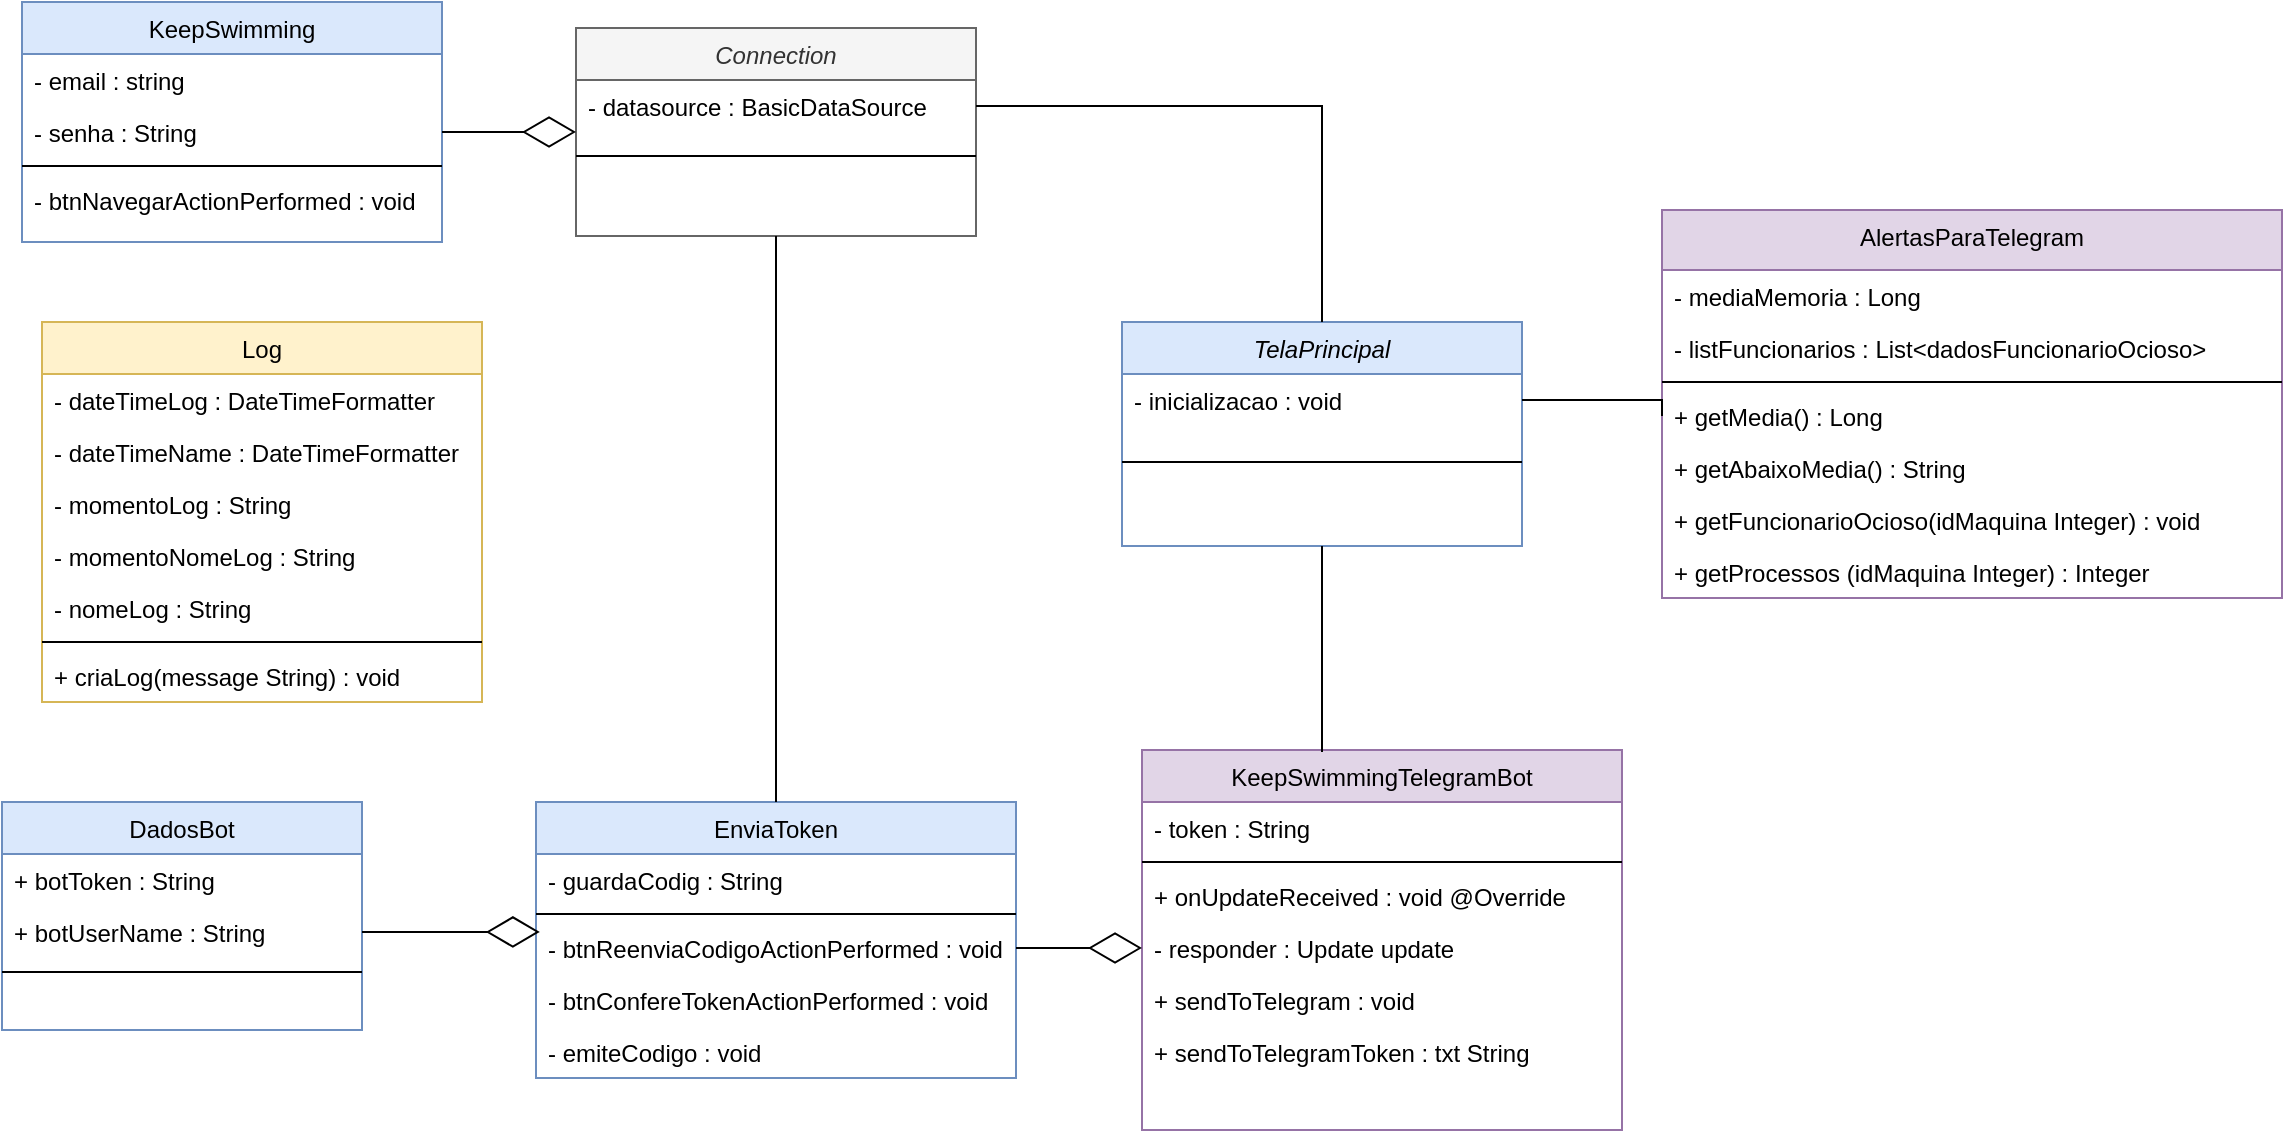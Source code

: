 <mxfile version="18.1.3" type="github">
  <diagram id="C5RBs43oDa-KdzZeNtuy" name="Page-1">
    <mxGraphModel dx="2208" dy="802" grid="1" gridSize="10" guides="1" tooltips="1" connect="1" arrows="1" fold="1" page="1" pageScale="1" pageWidth="827" pageHeight="1169" math="0" shadow="0">
      <root>
        <mxCell id="WIyWlLk6GJQsqaUBKTNV-0" />
        <mxCell id="WIyWlLk6GJQsqaUBKTNV-1" parent="WIyWlLk6GJQsqaUBKTNV-0" />
        <mxCell id="zkfFHV4jXpPFQw0GAbJ--0" value="Connection" style="swimlane;fontStyle=2;align=center;verticalAlign=top;childLayout=stackLayout;horizontal=1;startSize=26;horizontalStack=0;resizeParent=1;resizeLast=0;collapsible=1;marginBottom=0;rounded=0;shadow=0;strokeWidth=1;fillColor=#f5f5f5;fontColor=#333333;strokeColor=#666666;" parent="WIyWlLk6GJQsqaUBKTNV-1" vertex="1">
          <mxGeometry x="-413" y="53" width="200" height="104" as="geometry">
            <mxRectangle x="230" y="140" width="160" height="26" as="alternateBounds" />
          </mxGeometry>
        </mxCell>
        <mxCell id="zkfFHV4jXpPFQw0GAbJ--1" value="- datasource : BasicDataSource" style="text;align=left;verticalAlign=top;spacingLeft=4;spacingRight=4;overflow=hidden;rotatable=0;points=[[0,0.5],[1,0.5]];portConstraint=eastwest;" parent="zkfFHV4jXpPFQw0GAbJ--0" vertex="1">
          <mxGeometry y="26" width="200" height="26" as="geometry" />
        </mxCell>
        <mxCell id="zkfFHV4jXpPFQw0GAbJ--4" value="" style="line;html=1;strokeWidth=1;align=left;verticalAlign=middle;spacingTop=-1;spacingLeft=3;spacingRight=3;rotatable=0;labelPosition=right;points=[];portConstraint=eastwest;" parent="zkfFHV4jXpPFQw0GAbJ--0" vertex="1">
          <mxGeometry y="52" width="200" height="24" as="geometry" />
        </mxCell>
        <mxCell id="zkfFHV4jXpPFQw0GAbJ--6" value="EnviaToken" style="swimlane;fontStyle=0;align=center;verticalAlign=top;childLayout=stackLayout;horizontal=1;startSize=26;horizontalStack=0;resizeParent=1;resizeLast=0;collapsible=1;marginBottom=0;rounded=0;shadow=0;strokeWidth=1;fillColor=#dae8fc;strokeColor=#6c8ebf;" parent="WIyWlLk6GJQsqaUBKTNV-1" vertex="1">
          <mxGeometry x="-433" y="440" width="240" height="138" as="geometry">
            <mxRectangle x="130" y="380" width="160" height="26" as="alternateBounds" />
          </mxGeometry>
        </mxCell>
        <mxCell id="zkfFHV4jXpPFQw0GAbJ--7" value="- guardaCodig : String" style="text;align=left;verticalAlign=top;spacingLeft=4;spacingRight=4;overflow=hidden;rotatable=0;points=[[0,0.5],[1,0.5]];portConstraint=eastwest;" parent="zkfFHV4jXpPFQw0GAbJ--6" vertex="1">
          <mxGeometry y="26" width="240" height="26" as="geometry" />
        </mxCell>
        <mxCell id="zkfFHV4jXpPFQw0GAbJ--9" value="" style="line;html=1;strokeWidth=1;align=left;verticalAlign=middle;spacingTop=-1;spacingLeft=3;spacingRight=3;rotatable=0;labelPosition=right;points=[];portConstraint=eastwest;" parent="zkfFHV4jXpPFQw0GAbJ--6" vertex="1">
          <mxGeometry y="52" width="240" height="8" as="geometry" />
        </mxCell>
        <mxCell id="zkfFHV4jXpPFQw0GAbJ--11" value="- btnReenviaCodigoActionPerformed : void&#xa;" style="text;align=left;verticalAlign=top;spacingLeft=4;spacingRight=4;overflow=hidden;rotatable=0;points=[[0,0.5],[1,0.5]];portConstraint=eastwest;" parent="zkfFHV4jXpPFQw0GAbJ--6" vertex="1">
          <mxGeometry y="60" width="240" height="26" as="geometry" />
        </mxCell>
        <mxCell id="9om1W-aeIpIk0Kfcta7R-9" value="- btnConfereTokenActionPerformed : void" style="text;align=left;verticalAlign=top;spacingLeft=4;spacingRight=4;overflow=hidden;rotatable=0;points=[[0,0.5],[1,0.5]];portConstraint=eastwest;" parent="zkfFHV4jXpPFQw0GAbJ--6" vertex="1">
          <mxGeometry y="86" width="240" height="26" as="geometry" />
        </mxCell>
        <mxCell id="9om1W-aeIpIk0Kfcta7R-10" value="- emiteCodigo : void" style="text;align=left;verticalAlign=top;spacingLeft=4;spacingRight=4;overflow=hidden;rotatable=0;points=[[0,0.5],[1,0.5]];portConstraint=eastwest;" parent="zkfFHV4jXpPFQw0GAbJ--6" vertex="1">
          <mxGeometry y="112" width="240" height="26" as="geometry" />
        </mxCell>
        <mxCell id="zkfFHV4jXpPFQw0GAbJ--17" value="DadosBot" style="swimlane;fontStyle=0;align=center;verticalAlign=top;childLayout=stackLayout;horizontal=1;startSize=26;horizontalStack=0;resizeParent=1;resizeLast=0;collapsible=1;marginBottom=0;rounded=0;shadow=0;strokeWidth=1;fillColor=#dae8fc;strokeColor=#6c8ebf;" parent="WIyWlLk6GJQsqaUBKTNV-1" vertex="1">
          <mxGeometry x="-700" y="440" width="180" height="114" as="geometry">
            <mxRectangle x="550" y="140" width="160" height="26" as="alternateBounds" />
          </mxGeometry>
        </mxCell>
        <mxCell id="zkfFHV4jXpPFQw0GAbJ--18" value="+ botToken : String" style="text;align=left;verticalAlign=top;spacingLeft=4;spacingRight=4;overflow=hidden;rotatable=0;points=[[0,0.5],[1,0.5]];portConstraint=eastwest;" parent="zkfFHV4jXpPFQw0GAbJ--17" vertex="1">
          <mxGeometry y="26" width="180" height="26" as="geometry" />
        </mxCell>
        <mxCell id="zkfFHV4jXpPFQw0GAbJ--19" value="+ botUserName : String" style="text;align=left;verticalAlign=top;spacingLeft=4;spacingRight=4;overflow=hidden;rotatable=0;points=[[0,0.5],[1,0.5]];portConstraint=eastwest;rounded=0;shadow=0;html=0;" parent="zkfFHV4jXpPFQw0GAbJ--17" vertex="1">
          <mxGeometry y="52" width="180" height="26" as="geometry" />
        </mxCell>
        <mxCell id="zkfFHV4jXpPFQw0GAbJ--23" value="" style="line;html=1;strokeWidth=1;align=left;verticalAlign=middle;spacingTop=-1;spacingLeft=3;spacingRight=3;rotatable=0;labelPosition=right;points=[];portConstraint=eastwest;" parent="zkfFHV4jXpPFQw0GAbJ--17" vertex="1">
          <mxGeometry y="78" width="180" height="14" as="geometry" />
        </mxCell>
        <mxCell id="9om1W-aeIpIk0Kfcta7R-0" value="KeepSwimming" style="swimlane;fontStyle=0;align=center;verticalAlign=top;childLayout=stackLayout;horizontal=1;startSize=26;horizontalStack=0;resizeParent=1;resizeLast=0;collapsible=1;marginBottom=0;rounded=0;shadow=0;strokeWidth=1;fillColor=#dae8fc;strokeColor=#6c8ebf;" parent="WIyWlLk6GJQsqaUBKTNV-1" vertex="1">
          <mxGeometry x="-690" y="40" width="210" height="120" as="geometry">
            <mxRectangle x="340" y="380" width="170" height="26" as="alternateBounds" />
          </mxGeometry>
        </mxCell>
        <mxCell id="9om1W-aeIpIk0Kfcta7R-1" value="- email : string" style="text;align=left;verticalAlign=top;spacingLeft=4;spacingRight=4;overflow=hidden;rotatable=0;points=[[0,0.5],[1,0.5]];portConstraint=eastwest;" parent="9om1W-aeIpIk0Kfcta7R-0" vertex="1">
          <mxGeometry y="26" width="210" height="26" as="geometry" />
        </mxCell>
        <mxCell id="9om1W-aeIpIk0Kfcta7R-23" value="- senha : String" style="text;align=left;verticalAlign=top;spacingLeft=4;spacingRight=4;overflow=hidden;rotatable=0;points=[[0,0.5],[1,0.5]];portConstraint=eastwest;" parent="9om1W-aeIpIk0Kfcta7R-0" vertex="1">
          <mxGeometry y="52" width="210" height="26" as="geometry" />
        </mxCell>
        <mxCell id="9om1W-aeIpIk0Kfcta7R-2" value="" style="line;html=1;strokeWidth=1;align=left;verticalAlign=middle;spacingTop=-1;spacingLeft=3;spacingRight=3;rotatable=0;labelPosition=right;points=[];portConstraint=eastwest;" parent="9om1W-aeIpIk0Kfcta7R-0" vertex="1">
          <mxGeometry y="78" width="210" height="8" as="geometry" />
        </mxCell>
        <mxCell id="9om1W-aeIpIk0Kfcta7R-24" value="- btnNavegarActionPerformed : void" style="text;align=left;verticalAlign=top;spacingLeft=4;spacingRight=4;overflow=hidden;rotatable=0;points=[[0,0.5],[1,0.5]];portConstraint=eastwest;" parent="9om1W-aeIpIk0Kfcta7R-0" vertex="1">
          <mxGeometry y="86" width="210" height="26" as="geometry" />
        </mxCell>
        <mxCell id="9om1W-aeIpIk0Kfcta7R-26" value="KeepSwimmingTelegramBot" style="swimlane;fontStyle=0;align=center;verticalAlign=top;childLayout=stackLayout;horizontal=1;startSize=26;horizontalStack=0;resizeParent=1;resizeLast=0;collapsible=1;marginBottom=0;rounded=0;shadow=0;strokeWidth=1;fillColor=#e1d5e7;strokeColor=#9673a6;" parent="WIyWlLk6GJQsqaUBKTNV-1" vertex="1">
          <mxGeometry x="-130" y="414" width="240" height="190" as="geometry">
            <mxRectangle x="130" y="380" width="160" height="26" as="alternateBounds" />
          </mxGeometry>
        </mxCell>
        <mxCell id="9om1W-aeIpIk0Kfcta7R-32" value="- token : String" style="text;align=left;verticalAlign=top;spacingLeft=4;spacingRight=4;overflow=hidden;rotatable=0;points=[[0,0.5],[1,0.5]];portConstraint=eastwest;" parent="9om1W-aeIpIk0Kfcta7R-26" vertex="1">
          <mxGeometry y="26" width="240" height="26" as="geometry" />
        </mxCell>
        <mxCell id="9om1W-aeIpIk0Kfcta7R-28" value="" style="line;html=1;strokeWidth=1;align=left;verticalAlign=middle;spacingTop=-1;spacingLeft=3;spacingRight=3;rotatable=0;labelPosition=right;points=[];portConstraint=eastwest;" parent="9om1W-aeIpIk0Kfcta7R-26" vertex="1">
          <mxGeometry y="52" width="240" height="8" as="geometry" />
        </mxCell>
        <mxCell id="9om1W-aeIpIk0Kfcta7R-29" value="+ onUpdateReceived : void @Override" style="text;align=left;verticalAlign=top;spacingLeft=4;spacingRight=4;overflow=hidden;rotatable=0;points=[[0,0.5],[1,0.5]];portConstraint=eastwest;" parent="9om1W-aeIpIk0Kfcta7R-26" vertex="1">
          <mxGeometry y="60" width="240" height="26" as="geometry" />
        </mxCell>
        <mxCell id="9om1W-aeIpIk0Kfcta7R-30" value="- responder : Update update" style="text;align=left;verticalAlign=top;spacingLeft=4;spacingRight=4;overflow=hidden;rotatable=0;points=[[0,0.5],[1,0.5]];portConstraint=eastwest;" parent="9om1W-aeIpIk0Kfcta7R-26" vertex="1">
          <mxGeometry y="86" width="240" height="26" as="geometry" />
        </mxCell>
        <mxCell id="9om1W-aeIpIk0Kfcta7R-31" value="+ sendToTelegram : void" style="text;align=left;verticalAlign=top;spacingLeft=4;spacingRight=4;overflow=hidden;rotatable=0;points=[[0,0.5],[1,0.5]];portConstraint=eastwest;" parent="9om1W-aeIpIk0Kfcta7R-26" vertex="1">
          <mxGeometry y="112" width="240" height="26" as="geometry" />
        </mxCell>
        <mxCell id="9om1W-aeIpIk0Kfcta7R-33" value="+ sendToTelegramToken : txt String" style="text;align=left;verticalAlign=top;spacingLeft=4;spacingRight=4;overflow=hidden;rotatable=0;points=[[0,0.5],[1,0.5]];portConstraint=eastwest;" parent="9om1W-aeIpIk0Kfcta7R-26" vertex="1">
          <mxGeometry y="138" width="240" height="26" as="geometry" />
        </mxCell>
        <mxCell id="9om1W-aeIpIk0Kfcta7R-34" value="TelaPrincipal" style="swimlane;fontStyle=2;align=center;verticalAlign=top;childLayout=stackLayout;horizontal=1;startSize=26;horizontalStack=0;resizeParent=1;resizeLast=0;collapsible=1;marginBottom=0;rounded=0;shadow=0;strokeWidth=1;fillColor=#dae8fc;strokeColor=#6c8ebf;" parent="WIyWlLk6GJQsqaUBKTNV-1" vertex="1">
          <mxGeometry x="-140" y="200" width="200" height="112" as="geometry">
            <mxRectangle x="230" y="140" width="160" height="26" as="alternateBounds" />
          </mxGeometry>
        </mxCell>
        <mxCell id="9om1W-aeIpIk0Kfcta7R-35" value="- inicializacao : void" style="text;align=left;verticalAlign=top;spacingLeft=4;spacingRight=4;overflow=hidden;rotatable=0;points=[[0,0.5],[1,0.5]];portConstraint=eastwest;" parent="9om1W-aeIpIk0Kfcta7R-34" vertex="1">
          <mxGeometry y="26" width="200" height="26" as="geometry" />
        </mxCell>
        <mxCell id="9om1W-aeIpIk0Kfcta7R-36" value="" style="line;html=1;strokeWidth=1;align=left;verticalAlign=middle;spacingTop=-1;spacingLeft=3;spacingRight=3;rotatable=0;labelPosition=right;points=[];portConstraint=eastwest;" parent="9om1W-aeIpIk0Kfcta7R-34" vertex="1">
          <mxGeometry y="52" width="200" height="36" as="geometry" />
        </mxCell>
        <mxCell id="SNymxPdwUcIWJtr3EyHk-0" value="AlertasParaTelegram" style="swimlane;fontStyle=0;align=center;verticalAlign=top;childLayout=stackLayout;horizontal=1;startSize=30;horizontalStack=0;resizeParent=1;resizeLast=0;collapsible=1;marginBottom=0;rounded=0;shadow=0;strokeWidth=1;fillColor=#e1d5e7;strokeColor=#9673a6;" parent="WIyWlLk6GJQsqaUBKTNV-1" vertex="1">
          <mxGeometry x="130" y="144" width="310" height="194" as="geometry">
            <mxRectangle x="130" y="380" width="160" height="26" as="alternateBounds" />
          </mxGeometry>
        </mxCell>
        <mxCell id="SNymxPdwUcIWJtr3EyHk-1" value="- mediaMemoria : Long" style="text;align=left;verticalAlign=top;spacingLeft=4;spacingRight=4;overflow=hidden;rotatable=0;points=[[0,0.5],[1,0.5]];portConstraint=eastwest;" parent="SNymxPdwUcIWJtr3EyHk-0" vertex="1">
          <mxGeometry y="30" width="310" height="26" as="geometry" />
        </mxCell>
        <mxCell id="SNymxPdwUcIWJtr3EyHk-2" value="- listFuncionarios : List&lt;dadosFuncionarioOcioso&gt;&#xa; " style="text;align=left;verticalAlign=top;spacingLeft=4;spacingRight=4;overflow=hidden;rotatable=0;points=[[0,0.5],[1,0.5]];portConstraint=eastwest;" parent="SNymxPdwUcIWJtr3EyHk-0" vertex="1">
          <mxGeometry y="56" width="310" height="26" as="geometry" />
        </mxCell>
        <mxCell id="SNymxPdwUcIWJtr3EyHk-4" value="" style="line;html=1;strokeWidth=1;align=left;verticalAlign=middle;spacingTop=-1;spacingLeft=3;spacingRight=3;rotatable=0;labelPosition=right;points=[];portConstraint=eastwest;" parent="SNymxPdwUcIWJtr3EyHk-0" vertex="1">
          <mxGeometry y="82" width="310" height="8" as="geometry" />
        </mxCell>
        <mxCell id="SNymxPdwUcIWJtr3EyHk-5" value="+ getMedia() : Long" style="text;align=left;verticalAlign=top;spacingLeft=4;spacingRight=4;overflow=hidden;rotatable=0;points=[[0,0.5],[1,0.5]];portConstraint=eastwest;" parent="SNymxPdwUcIWJtr3EyHk-0" vertex="1">
          <mxGeometry y="90" width="310" height="26" as="geometry" />
        </mxCell>
        <mxCell id="SNymxPdwUcIWJtr3EyHk-8" value="+ getAbaixoMedia() : String" style="text;align=left;verticalAlign=top;spacingLeft=4;spacingRight=4;overflow=hidden;rotatable=0;points=[[0,0.5],[1,0.5]];portConstraint=eastwest;" parent="SNymxPdwUcIWJtr3EyHk-0" vertex="1">
          <mxGeometry y="116" width="310" height="26" as="geometry" />
        </mxCell>
        <mxCell id="SNymxPdwUcIWJtr3EyHk-7" value="+ getFuncionarioOcioso(idMaquina Integer) : void" style="text;align=left;verticalAlign=top;spacingLeft=4;spacingRight=4;overflow=hidden;rotatable=0;points=[[0,0.5],[1,0.5]];portConstraint=eastwest;" parent="SNymxPdwUcIWJtr3EyHk-0" vertex="1">
          <mxGeometry y="142" width="310" height="26" as="geometry" />
        </mxCell>
        <mxCell id="SNymxPdwUcIWJtr3EyHk-6" value="+ getProcessos (idMaquina Integer) : Integer" style="text;align=left;verticalAlign=top;spacingLeft=4;spacingRight=4;overflow=hidden;rotatable=0;points=[[0,0.5],[1,0.5]];portConstraint=eastwest;" parent="SNymxPdwUcIWJtr3EyHk-0" vertex="1">
          <mxGeometry y="168" width="310" height="26" as="geometry" />
        </mxCell>
        <mxCell id="SNymxPdwUcIWJtr3EyHk-15" value="Log" style="swimlane;fontStyle=0;align=center;verticalAlign=top;childLayout=stackLayout;horizontal=1;startSize=26;horizontalStack=0;resizeParent=1;resizeLast=0;collapsible=1;marginBottom=0;rounded=0;shadow=0;strokeWidth=1;fillColor=#fff2cc;strokeColor=#d6b656;" parent="WIyWlLk6GJQsqaUBKTNV-1" vertex="1">
          <mxGeometry x="-680" y="200" width="220" height="190" as="geometry">
            <mxRectangle x="340" y="380" width="170" height="26" as="alternateBounds" />
          </mxGeometry>
        </mxCell>
        <mxCell id="SNymxPdwUcIWJtr3EyHk-16" value="- dateTimeLog : DateTimeFormatter" style="text;align=left;verticalAlign=top;spacingLeft=4;spacingRight=4;overflow=hidden;rotatable=0;points=[[0,0.5],[1,0.5]];portConstraint=eastwest;" parent="SNymxPdwUcIWJtr3EyHk-15" vertex="1">
          <mxGeometry y="26" width="220" height="26" as="geometry" />
        </mxCell>
        <mxCell id="SNymxPdwUcIWJtr3EyHk-22" value="- dateTimeName : DateTimeFormatter" style="text;align=left;verticalAlign=top;spacingLeft=4;spacingRight=4;overflow=hidden;rotatable=0;points=[[0,0.5],[1,0.5]];portConstraint=eastwest;" parent="SNymxPdwUcIWJtr3EyHk-15" vertex="1">
          <mxGeometry y="52" width="220" height="26" as="geometry" />
        </mxCell>
        <mxCell id="SNymxPdwUcIWJtr3EyHk-25" value="- momentoLog : String" style="text;align=left;verticalAlign=top;spacingLeft=4;spacingRight=4;overflow=hidden;rotatable=0;points=[[0,0.5],[1,0.5]];portConstraint=eastwest;" parent="SNymxPdwUcIWJtr3EyHk-15" vertex="1">
          <mxGeometry y="78" width="220" height="26" as="geometry" />
        </mxCell>
        <mxCell id="SNymxPdwUcIWJtr3EyHk-26" value="- momentoNomeLog : String" style="text;align=left;verticalAlign=top;spacingLeft=4;spacingRight=4;overflow=hidden;rotatable=0;points=[[0,0.5],[1,0.5]];portConstraint=eastwest;" parent="SNymxPdwUcIWJtr3EyHk-15" vertex="1">
          <mxGeometry y="104" width="220" height="26" as="geometry" />
        </mxCell>
        <mxCell id="SNymxPdwUcIWJtr3EyHk-23" value="- nomeLog : String" style="text;align=left;verticalAlign=top;spacingLeft=4;spacingRight=4;overflow=hidden;rotatable=0;points=[[0,0.5],[1,0.5]];portConstraint=eastwest;" parent="SNymxPdwUcIWJtr3EyHk-15" vertex="1">
          <mxGeometry y="130" width="220" height="26" as="geometry" />
        </mxCell>
        <mxCell id="SNymxPdwUcIWJtr3EyHk-18" value="" style="line;html=1;strokeWidth=1;align=left;verticalAlign=middle;spacingTop=-1;spacingLeft=3;spacingRight=3;rotatable=0;labelPosition=right;points=[];portConstraint=eastwest;" parent="SNymxPdwUcIWJtr3EyHk-15" vertex="1">
          <mxGeometry y="156" width="220" height="8" as="geometry" />
        </mxCell>
        <mxCell id="SNymxPdwUcIWJtr3EyHk-19" value="+ criaLog(message String) : void" style="text;align=left;verticalAlign=top;spacingLeft=4;spacingRight=4;overflow=hidden;rotatable=0;points=[[0,0.5],[1,0.5]];portConstraint=eastwest;" parent="SNymxPdwUcIWJtr3EyHk-15" vertex="1">
          <mxGeometry y="164" width="220" height="26" as="geometry" />
        </mxCell>
        <mxCell id="sKb2rvXrkeJr5NZ9k9_1-13" value="" style="endArrow=diamondThin;endFill=0;endSize=24;html=1;rounded=0;exitX=1;exitY=0.5;exitDx=0;exitDy=0;entryX=0.008;entryY=0.192;entryDx=0;entryDy=0;entryPerimeter=0;" edge="1" parent="WIyWlLk6GJQsqaUBKTNV-1" source="zkfFHV4jXpPFQw0GAbJ--19" target="zkfFHV4jXpPFQw0GAbJ--11">
          <mxGeometry width="160" relative="1" as="geometry">
            <mxPoint x="-460" y="670" as="sourcePoint" />
            <mxPoint x="-300" y="670" as="targetPoint" />
          </mxGeometry>
        </mxCell>
        <mxCell id="sKb2rvXrkeJr5NZ9k9_1-17" value="" style="endArrow=none;html=1;edgeStyle=orthogonalEdgeStyle;rounded=0;exitX=1;exitY=0.5;exitDx=0;exitDy=0;entryX=0;entryY=0.5;entryDx=0;entryDy=0;" edge="1" parent="WIyWlLk6GJQsqaUBKTNV-1" source="9om1W-aeIpIk0Kfcta7R-35" target="SNymxPdwUcIWJtr3EyHk-5">
          <mxGeometry relative="1" as="geometry">
            <mxPoint x="-30" y="75" as="sourcePoint" />
            <mxPoint x="85" y="160" as="targetPoint" />
            <Array as="points">
              <mxPoint x="130" y="239" />
            </Array>
          </mxGeometry>
        </mxCell>
        <mxCell id="sKb2rvXrkeJr5NZ9k9_1-20" value="" style="endArrow=none;html=1;edgeStyle=orthogonalEdgeStyle;rounded=0;exitX=0.375;exitY=0.005;exitDx=0;exitDy=0;entryX=0.5;entryY=1;entryDx=0;entryDy=0;exitPerimeter=0;" edge="1" parent="WIyWlLk6GJQsqaUBKTNV-1" source="9om1W-aeIpIk0Kfcta7R-26" target="9om1W-aeIpIk0Kfcta7R-34">
          <mxGeometry relative="1" as="geometry">
            <mxPoint x="70" y="366" as="sourcePoint" />
            <mxPoint x="150" y="260" as="targetPoint" />
          </mxGeometry>
        </mxCell>
        <mxCell id="sKb2rvXrkeJr5NZ9k9_1-21" value="" style="endArrow=diamondThin;endFill=0;endSize=24;html=1;rounded=0;exitX=1;exitY=0.5;exitDx=0;exitDy=0;entryX=0;entryY=0.5;entryDx=0;entryDy=0;" edge="1" parent="WIyWlLk6GJQsqaUBKTNV-1" source="9om1W-aeIpIk0Kfcta7R-23" target="zkfFHV4jXpPFQw0GAbJ--0">
          <mxGeometry width="160" relative="1" as="geometry">
            <mxPoint x="-440" y="180.01" as="sourcePoint" />
            <mxPoint x="-358.08" y="180.002" as="targetPoint" />
          </mxGeometry>
        </mxCell>
        <mxCell id="sKb2rvXrkeJr5NZ9k9_1-22" value="" style="endArrow=diamondThin;endFill=0;endSize=24;html=1;rounded=0;exitX=1;exitY=0.5;exitDx=0;exitDy=0;entryX=0;entryY=0.5;entryDx=0;entryDy=0;" edge="1" parent="WIyWlLk6GJQsqaUBKTNV-1" source="zkfFHV4jXpPFQw0GAbJ--11" target="9om1W-aeIpIk0Kfcta7R-30">
          <mxGeometry width="160" relative="1" as="geometry">
            <mxPoint x="-240" y="680.01" as="sourcePoint" />
            <mxPoint x="-158.08" y="680.002" as="targetPoint" />
          </mxGeometry>
        </mxCell>
        <mxCell id="sKb2rvXrkeJr5NZ9k9_1-23" value="" style="endArrow=none;html=1;edgeStyle=orthogonalEdgeStyle;rounded=0;exitX=0.5;exitY=0;exitDx=0;exitDy=0;entryX=0.5;entryY=1;entryDx=0;entryDy=0;" edge="1" parent="WIyWlLk6GJQsqaUBKTNV-1" source="zkfFHV4jXpPFQw0GAbJ--6" target="zkfFHV4jXpPFQw0GAbJ--0">
          <mxGeometry relative="1" as="geometry">
            <mxPoint x="-30" y="424.95" as="sourcePoint" />
            <mxPoint x="-320" y="150" as="targetPoint" />
          </mxGeometry>
        </mxCell>
        <mxCell id="sKb2rvXrkeJr5NZ9k9_1-25" value="" style="endArrow=none;html=1;edgeStyle=orthogonalEdgeStyle;rounded=0;exitX=0.5;exitY=0;exitDx=0;exitDy=0;entryX=1;entryY=0.5;entryDx=0;entryDy=0;" edge="1" parent="WIyWlLk6GJQsqaUBKTNV-1" source="9om1W-aeIpIk0Kfcta7R-34" target="zkfFHV4jXpPFQw0GAbJ--1">
          <mxGeometry relative="1" as="geometry">
            <mxPoint x="-170" y="382.5" as="sourcePoint" />
            <mxPoint x="-170" y="99.5" as="targetPoint" />
          </mxGeometry>
        </mxCell>
      </root>
    </mxGraphModel>
  </diagram>
</mxfile>
